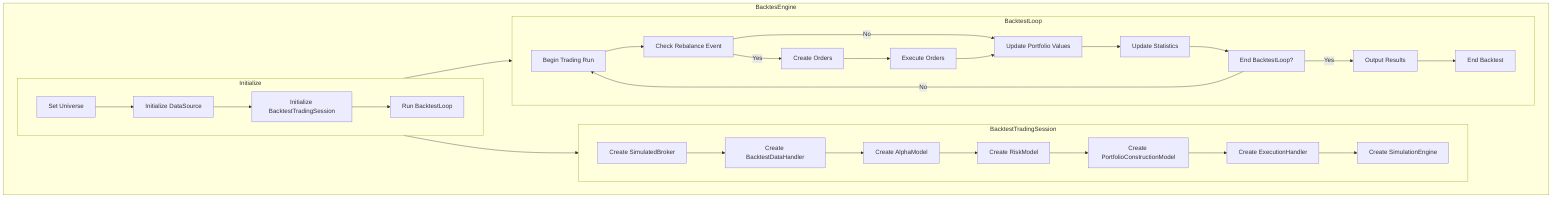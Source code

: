 flowchart TD
subgraph BacktesEngine
    subgraph Initialize
        direction LR
        A[Set Universe]-->C[Initialize DataSource]
        C-->B[Initialize BacktestTradingSession]
        B-->X[Run BacktestLoop]
        end
    Initialize-->BacktestTradingSession
    subgraph BacktestTradingSession
        direction LR
        D[Create SimulatedBroker]
        D --> E[Create BacktestDataHandler]
        E --> F[Create AlphaModel]
        F --> G[Create RiskModel]
        G --> H[Create PortfolioConstructionModel]
        H --> I[Create ExecutionHandler]
        I --> J[Create SimulationEngine]
    end
    Initialize --> BacktestLoop
    subgraph BacktestLoop
        direction LR
        K[Begin Trading Run]
        K --> L[Check Rebalance Event]
        L -->|Yes| M[Create Orders]
        L -->|No| N[Update Portfolio Values]
        M --> O[Execute Orders]
        O --> N
        N --> P[Update Statistics]
        P --> Q[End BacktestLoop?]
        Q -->|Yes| R[Output Results]
        Q -->|No| K
        R --> S[End Backtest]
    end
end